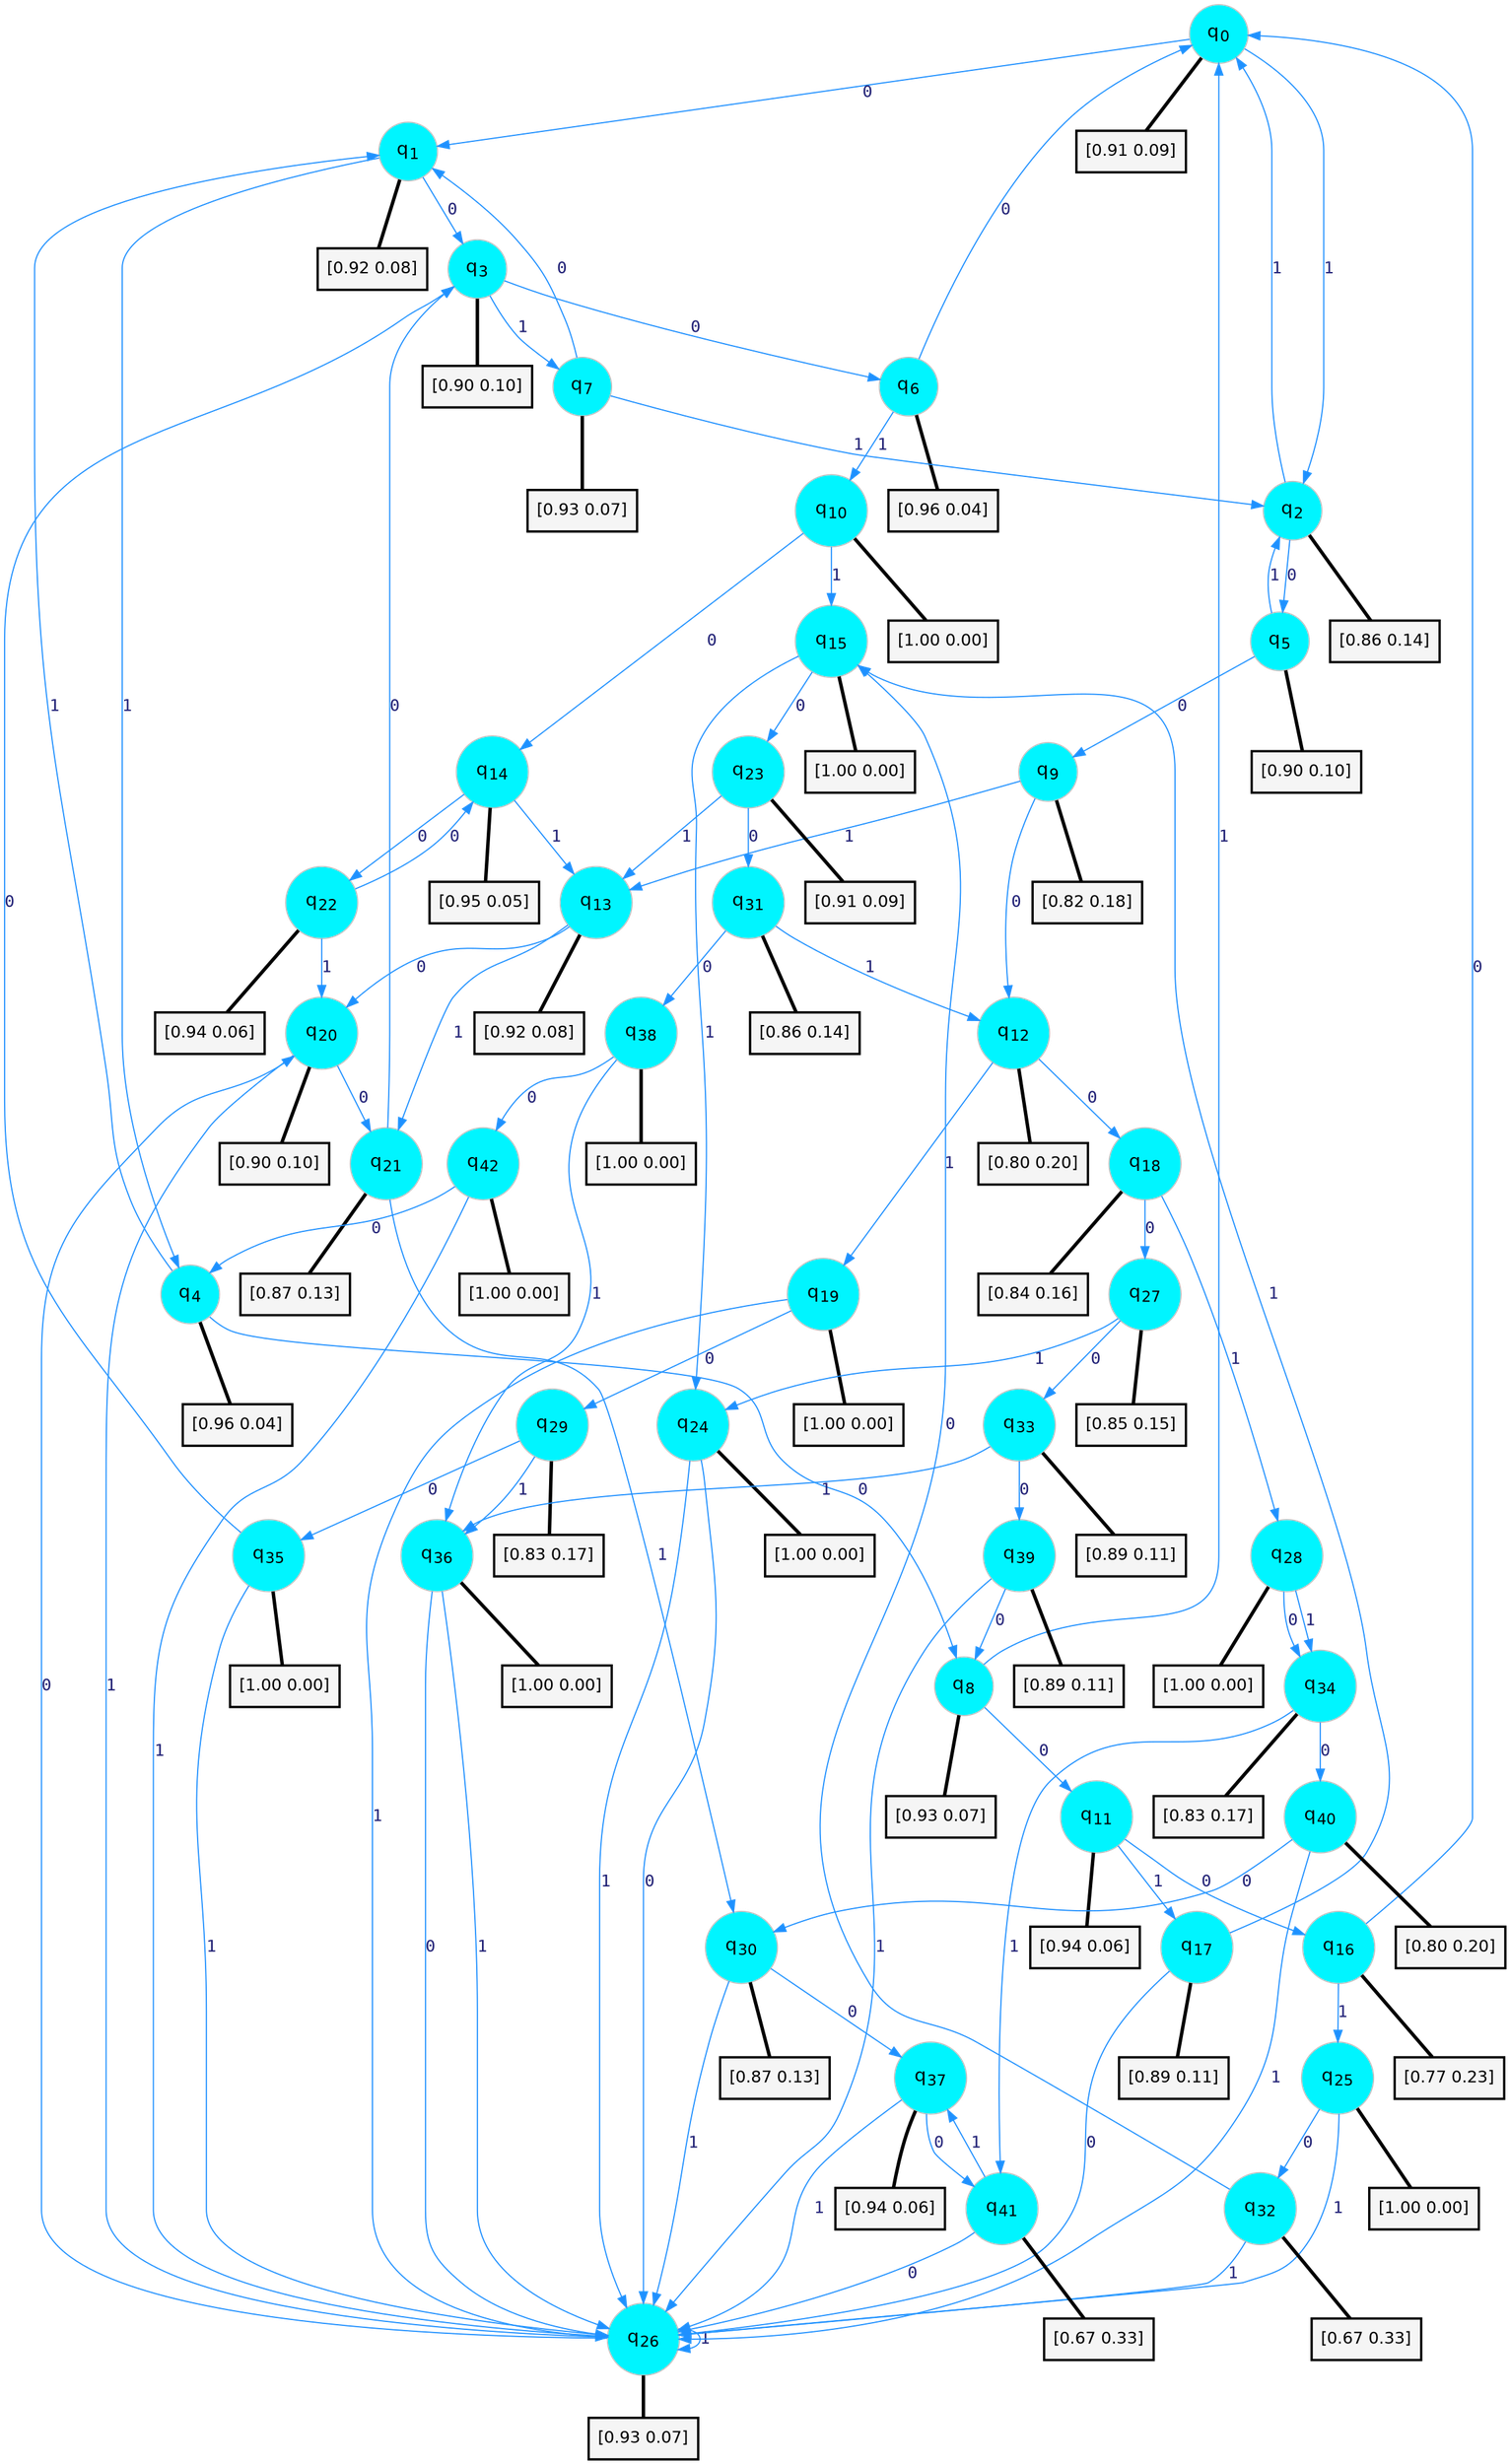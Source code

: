 digraph G {
graph [
bgcolor=transparent, dpi=300, rankdir=TD, size="40,25"];
node [
color=gray, fillcolor=turquoise1, fontcolor=black, fontname=Helvetica, fontsize=16, fontweight=bold, shape=circle, style=filled];
edge [
arrowsize=1, color=dodgerblue1, fontcolor=midnightblue, fontname=courier, fontweight=bold, penwidth=1, style=solid, weight=20];
0[label=<q<SUB>0</SUB>>];
1[label=<q<SUB>1</SUB>>];
2[label=<q<SUB>2</SUB>>];
3[label=<q<SUB>3</SUB>>];
4[label=<q<SUB>4</SUB>>];
5[label=<q<SUB>5</SUB>>];
6[label=<q<SUB>6</SUB>>];
7[label=<q<SUB>7</SUB>>];
8[label=<q<SUB>8</SUB>>];
9[label=<q<SUB>9</SUB>>];
10[label=<q<SUB>10</SUB>>];
11[label=<q<SUB>11</SUB>>];
12[label=<q<SUB>12</SUB>>];
13[label=<q<SUB>13</SUB>>];
14[label=<q<SUB>14</SUB>>];
15[label=<q<SUB>15</SUB>>];
16[label=<q<SUB>16</SUB>>];
17[label=<q<SUB>17</SUB>>];
18[label=<q<SUB>18</SUB>>];
19[label=<q<SUB>19</SUB>>];
20[label=<q<SUB>20</SUB>>];
21[label=<q<SUB>21</SUB>>];
22[label=<q<SUB>22</SUB>>];
23[label=<q<SUB>23</SUB>>];
24[label=<q<SUB>24</SUB>>];
25[label=<q<SUB>25</SUB>>];
26[label=<q<SUB>26</SUB>>];
27[label=<q<SUB>27</SUB>>];
28[label=<q<SUB>28</SUB>>];
29[label=<q<SUB>29</SUB>>];
30[label=<q<SUB>30</SUB>>];
31[label=<q<SUB>31</SUB>>];
32[label=<q<SUB>32</SUB>>];
33[label=<q<SUB>33</SUB>>];
34[label=<q<SUB>34</SUB>>];
35[label=<q<SUB>35</SUB>>];
36[label=<q<SUB>36</SUB>>];
37[label=<q<SUB>37</SUB>>];
38[label=<q<SUB>38</SUB>>];
39[label=<q<SUB>39</SUB>>];
40[label=<q<SUB>40</SUB>>];
41[label=<q<SUB>41</SUB>>];
42[label=<q<SUB>42</SUB>>];
43[label="[0.91 0.09]", shape=box,fontcolor=black, fontname=Helvetica, fontsize=14, penwidth=2, fillcolor=whitesmoke,color=black];
44[label="[0.92 0.08]", shape=box,fontcolor=black, fontname=Helvetica, fontsize=14, penwidth=2, fillcolor=whitesmoke,color=black];
45[label="[0.86 0.14]", shape=box,fontcolor=black, fontname=Helvetica, fontsize=14, penwidth=2, fillcolor=whitesmoke,color=black];
46[label="[0.90 0.10]", shape=box,fontcolor=black, fontname=Helvetica, fontsize=14, penwidth=2, fillcolor=whitesmoke,color=black];
47[label="[0.96 0.04]", shape=box,fontcolor=black, fontname=Helvetica, fontsize=14, penwidth=2, fillcolor=whitesmoke,color=black];
48[label="[0.90 0.10]", shape=box,fontcolor=black, fontname=Helvetica, fontsize=14, penwidth=2, fillcolor=whitesmoke,color=black];
49[label="[0.96 0.04]", shape=box,fontcolor=black, fontname=Helvetica, fontsize=14, penwidth=2, fillcolor=whitesmoke,color=black];
50[label="[0.93 0.07]", shape=box,fontcolor=black, fontname=Helvetica, fontsize=14, penwidth=2, fillcolor=whitesmoke,color=black];
51[label="[0.93 0.07]", shape=box,fontcolor=black, fontname=Helvetica, fontsize=14, penwidth=2, fillcolor=whitesmoke,color=black];
52[label="[0.82 0.18]", shape=box,fontcolor=black, fontname=Helvetica, fontsize=14, penwidth=2, fillcolor=whitesmoke,color=black];
53[label="[1.00 0.00]", shape=box,fontcolor=black, fontname=Helvetica, fontsize=14, penwidth=2, fillcolor=whitesmoke,color=black];
54[label="[0.94 0.06]", shape=box,fontcolor=black, fontname=Helvetica, fontsize=14, penwidth=2, fillcolor=whitesmoke,color=black];
55[label="[0.80 0.20]", shape=box,fontcolor=black, fontname=Helvetica, fontsize=14, penwidth=2, fillcolor=whitesmoke,color=black];
56[label="[0.92 0.08]", shape=box,fontcolor=black, fontname=Helvetica, fontsize=14, penwidth=2, fillcolor=whitesmoke,color=black];
57[label="[0.95 0.05]", shape=box,fontcolor=black, fontname=Helvetica, fontsize=14, penwidth=2, fillcolor=whitesmoke,color=black];
58[label="[1.00 0.00]", shape=box,fontcolor=black, fontname=Helvetica, fontsize=14, penwidth=2, fillcolor=whitesmoke,color=black];
59[label="[0.77 0.23]", shape=box,fontcolor=black, fontname=Helvetica, fontsize=14, penwidth=2, fillcolor=whitesmoke,color=black];
60[label="[0.89 0.11]", shape=box,fontcolor=black, fontname=Helvetica, fontsize=14, penwidth=2, fillcolor=whitesmoke,color=black];
61[label="[0.84 0.16]", shape=box,fontcolor=black, fontname=Helvetica, fontsize=14, penwidth=2, fillcolor=whitesmoke,color=black];
62[label="[1.00 0.00]", shape=box,fontcolor=black, fontname=Helvetica, fontsize=14, penwidth=2, fillcolor=whitesmoke,color=black];
63[label="[0.90 0.10]", shape=box,fontcolor=black, fontname=Helvetica, fontsize=14, penwidth=2, fillcolor=whitesmoke,color=black];
64[label="[0.87 0.13]", shape=box,fontcolor=black, fontname=Helvetica, fontsize=14, penwidth=2, fillcolor=whitesmoke,color=black];
65[label="[0.94 0.06]", shape=box,fontcolor=black, fontname=Helvetica, fontsize=14, penwidth=2, fillcolor=whitesmoke,color=black];
66[label="[0.91 0.09]", shape=box,fontcolor=black, fontname=Helvetica, fontsize=14, penwidth=2, fillcolor=whitesmoke,color=black];
67[label="[1.00 0.00]", shape=box,fontcolor=black, fontname=Helvetica, fontsize=14, penwidth=2, fillcolor=whitesmoke,color=black];
68[label="[1.00 0.00]", shape=box,fontcolor=black, fontname=Helvetica, fontsize=14, penwidth=2, fillcolor=whitesmoke,color=black];
69[label="[0.93 0.07]", shape=box,fontcolor=black, fontname=Helvetica, fontsize=14, penwidth=2, fillcolor=whitesmoke,color=black];
70[label="[0.85 0.15]", shape=box,fontcolor=black, fontname=Helvetica, fontsize=14, penwidth=2, fillcolor=whitesmoke,color=black];
71[label="[1.00 0.00]", shape=box,fontcolor=black, fontname=Helvetica, fontsize=14, penwidth=2, fillcolor=whitesmoke,color=black];
72[label="[0.83 0.17]", shape=box,fontcolor=black, fontname=Helvetica, fontsize=14, penwidth=2, fillcolor=whitesmoke,color=black];
73[label="[0.87 0.13]", shape=box,fontcolor=black, fontname=Helvetica, fontsize=14, penwidth=2, fillcolor=whitesmoke,color=black];
74[label="[0.86 0.14]", shape=box,fontcolor=black, fontname=Helvetica, fontsize=14, penwidth=2, fillcolor=whitesmoke,color=black];
75[label="[0.67 0.33]", shape=box,fontcolor=black, fontname=Helvetica, fontsize=14, penwidth=2, fillcolor=whitesmoke,color=black];
76[label="[0.89 0.11]", shape=box,fontcolor=black, fontname=Helvetica, fontsize=14, penwidth=2, fillcolor=whitesmoke,color=black];
77[label="[0.83 0.17]", shape=box,fontcolor=black, fontname=Helvetica, fontsize=14, penwidth=2, fillcolor=whitesmoke,color=black];
78[label="[1.00 0.00]", shape=box,fontcolor=black, fontname=Helvetica, fontsize=14, penwidth=2, fillcolor=whitesmoke,color=black];
79[label="[1.00 0.00]", shape=box,fontcolor=black, fontname=Helvetica, fontsize=14, penwidth=2, fillcolor=whitesmoke,color=black];
80[label="[0.94 0.06]", shape=box,fontcolor=black, fontname=Helvetica, fontsize=14, penwidth=2, fillcolor=whitesmoke,color=black];
81[label="[1.00 0.00]", shape=box,fontcolor=black, fontname=Helvetica, fontsize=14, penwidth=2, fillcolor=whitesmoke,color=black];
82[label="[0.89 0.11]", shape=box,fontcolor=black, fontname=Helvetica, fontsize=14, penwidth=2, fillcolor=whitesmoke,color=black];
83[label="[0.80 0.20]", shape=box,fontcolor=black, fontname=Helvetica, fontsize=14, penwidth=2, fillcolor=whitesmoke,color=black];
84[label="[0.67 0.33]", shape=box,fontcolor=black, fontname=Helvetica, fontsize=14, penwidth=2, fillcolor=whitesmoke,color=black];
85[label="[1.00 0.00]", shape=box,fontcolor=black, fontname=Helvetica, fontsize=14, penwidth=2, fillcolor=whitesmoke,color=black];
0->1 [label=0];
0->2 [label=1];
0->43 [arrowhead=none, penwidth=3,color=black];
1->3 [label=0];
1->4 [label=1];
1->44 [arrowhead=none, penwidth=3,color=black];
2->5 [label=0];
2->0 [label=1];
2->45 [arrowhead=none, penwidth=3,color=black];
3->6 [label=0];
3->7 [label=1];
3->46 [arrowhead=none, penwidth=3,color=black];
4->8 [label=0];
4->1 [label=1];
4->47 [arrowhead=none, penwidth=3,color=black];
5->9 [label=0];
5->2 [label=1];
5->48 [arrowhead=none, penwidth=3,color=black];
6->0 [label=0];
6->10 [label=1];
6->49 [arrowhead=none, penwidth=3,color=black];
7->1 [label=0];
7->2 [label=1];
7->50 [arrowhead=none, penwidth=3,color=black];
8->11 [label=0];
8->0 [label=1];
8->51 [arrowhead=none, penwidth=3,color=black];
9->12 [label=0];
9->13 [label=1];
9->52 [arrowhead=none, penwidth=3,color=black];
10->14 [label=0];
10->15 [label=1];
10->53 [arrowhead=none, penwidth=3,color=black];
11->16 [label=0];
11->17 [label=1];
11->54 [arrowhead=none, penwidth=3,color=black];
12->18 [label=0];
12->19 [label=1];
12->55 [arrowhead=none, penwidth=3,color=black];
13->20 [label=0];
13->21 [label=1];
13->56 [arrowhead=none, penwidth=3,color=black];
14->22 [label=0];
14->13 [label=1];
14->57 [arrowhead=none, penwidth=3,color=black];
15->23 [label=0];
15->24 [label=1];
15->58 [arrowhead=none, penwidth=3,color=black];
16->0 [label=0];
16->25 [label=1];
16->59 [arrowhead=none, penwidth=3,color=black];
17->26 [label=0];
17->15 [label=1];
17->60 [arrowhead=none, penwidth=3,color=black];
18->27 [label=0];
18->28 [label=1];
18->61 [arrowhead=none, penwidth=3,color=black];
19->29 [label=0];
19->26 [label=1];
19->62 [arrowhead=none, penwidth=3,color=black];
20->21 [label=0];
20->26 [label=1];
20->63 [arrowhead=none, penwidth=3,color=black];
21->3 [label=0];
21->30 [label=1];
21->64 [arrowhead=none, penwidth=3,color=black];
22->14 [label=0];
22->20 [label=1];
22->65 [arrowhead=none, penwidth=3,color=black];
23->31 [label=0];
23->13 [label=1];
23->66 [arrowhead=none, penwidth=3,color=black];
24->26 [label=0];
24->26 [label=1];
24->67 [arrowhead=none, penwidth=3,color=black];
25->32 [label=0];
25->26 [label=1];
25->68 [arrowhead=none, penwidth=3,color=black];
26->20 [label=0];
26->26 [label=1];
26->69 [arrowhead=none, penwidth=3,color=black];
27->33 [label=0];
27->24 [label=1];
27->70 [arrowhead=none, penwidth=3,color=black];
28->34 [label=0];
28->34 [label=1];
28->71 [arrowhead=none, penwidth=3,color=black];
29->35 [label=0];
29->36 [label=1];
29->72 [arrowhead=none, penwidth=3,color=black];
30->37 [label=0];
30->26 [label=1];
30->73 [arrowhead=none, penwidth=3,color=black];
31->38 [label=0];
31->12 [label=1];
31->74 [arrowhead=none, penwidth=3,color=black];
32->15 [label=0];
32->26 [label=1];
32->75 [arrowhead=none, penwidth=3,color=black];
33->39 [label=0];
33->36 [label=1];
33->76 [arrowhead=none, penwidth=3,color=black];
34->40 [label=0];
34->41 [label=1];
34->77 [arrowhead=none, penwidth=3,color=black];
35->3 [label=0];
35->26 [label=1];
35->78 [arrowhead=none, penwidth=3,color=black];
36->26 [label=0];
36->26 [label=1];
36->79 [arrowhead=none, penwidth=3,color=black];
37->41 [label=0];
37->26 [label=1];
37->80 [arrowhead=none, penwidth=3,color=black];
38->42 [label=0];
38->36 [label=1];
38->81 [arrowhead=none, penwidth=3,color=black];
39->8 [label=0];
39->26 [label=1];
39->82 [arrowhead=none, penwidth=3,color=black];
40->30 [label=0];
40->26 [label=1];
40->83 [arrowhead=none, penwidth=3,color=black];
41->26 [label=0];
41->37 [label=1];
41->84 [arrowhead=none, penwidth=3,color=black];
42->4 [label=0];
42->26 [label=1];
42->85 [arrowhead=none, penwidth=3,color=black];
}
